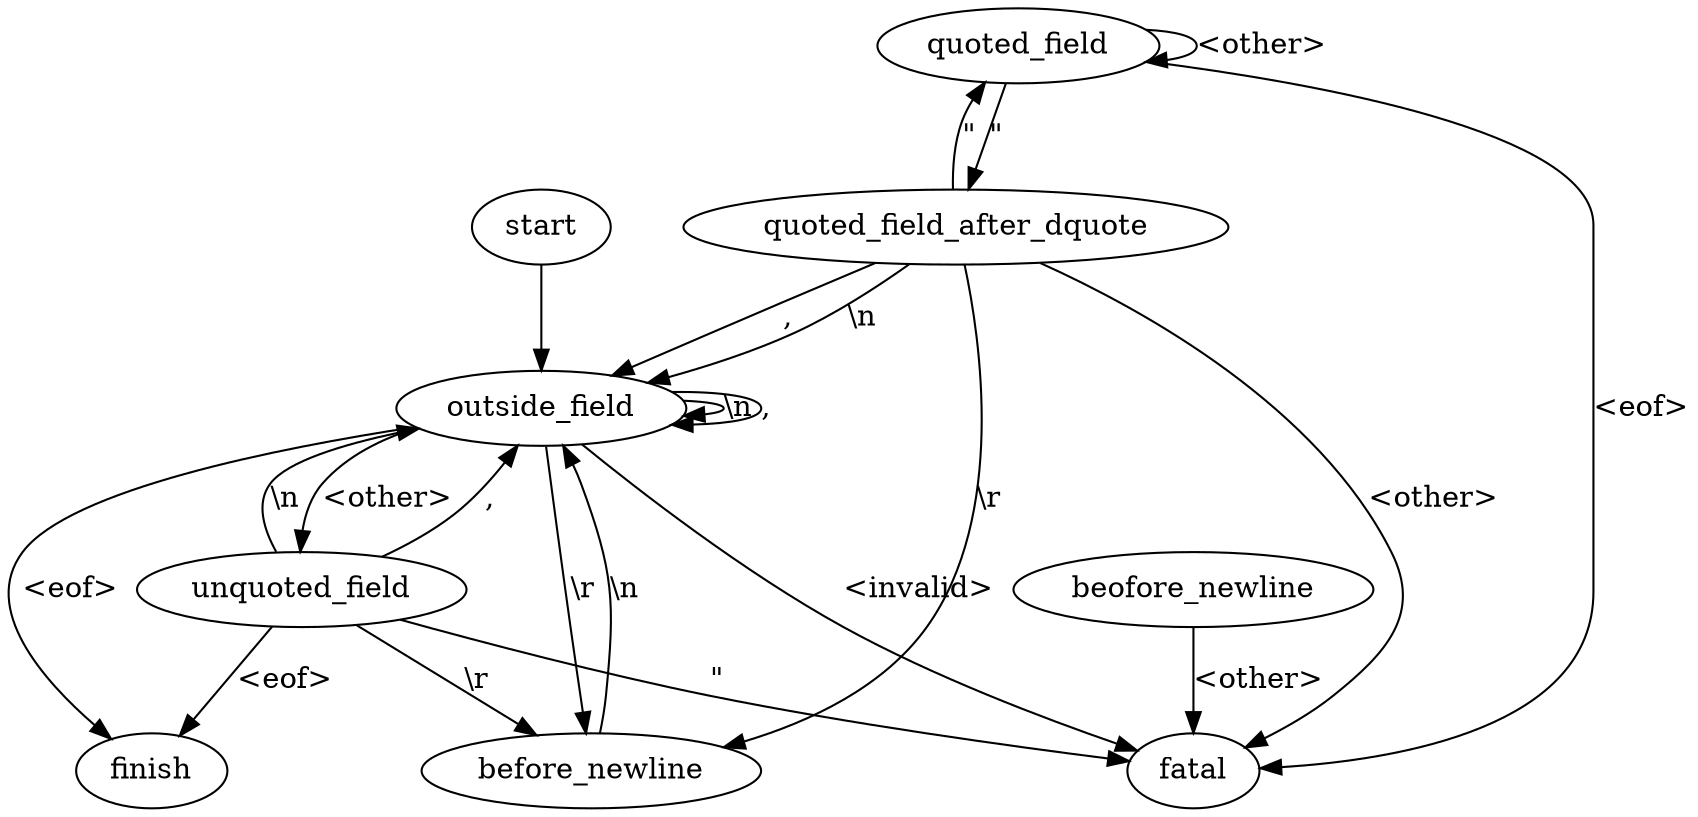 digraph {
        start -> outside_field;

        outside_field -> outside_field [label="\\n"];
        outside_field -> before_newline [label="\\r"];
        outside_field -> outside_field [label=","];
        outside_field -> finish [label="<eof>"];
        outside_field -> fatal [label="<invalid>"];
        outside_field -> unquoted_field [label="<other>"];

        unquoted_field -> outside_field [label=","];
        unquoted_field -> outside_field [label="\\n"];
        unquoted_field -> before_newline [label="\\r"];
        unquoted_field -> finish [label="<eof>"];
        unquoted_field -> fatal [label="\""];

        quoted_field -> quoted_field [label="<other>"];
        quoted_field -> quoted_field_after_dquote [label="\""];
        quoted_field -> fatal [label="<eof>"];

        quoted_field_after_dquote -> quoted_field [label="\""];
        quoted_field_after_dquote -> outside_field [label=","];
        quoted_field_after_dquote -> outside_field [label="\\n"];
        quoted_field_after_dquote -> before_newline [label="\\r"];
        quoted_field_after_dquote -> fatal [label="<other>"];

        before_newline -> outside_field [label="\\n"];
        beofore_newline -> fatal [label="<other>"];
 }